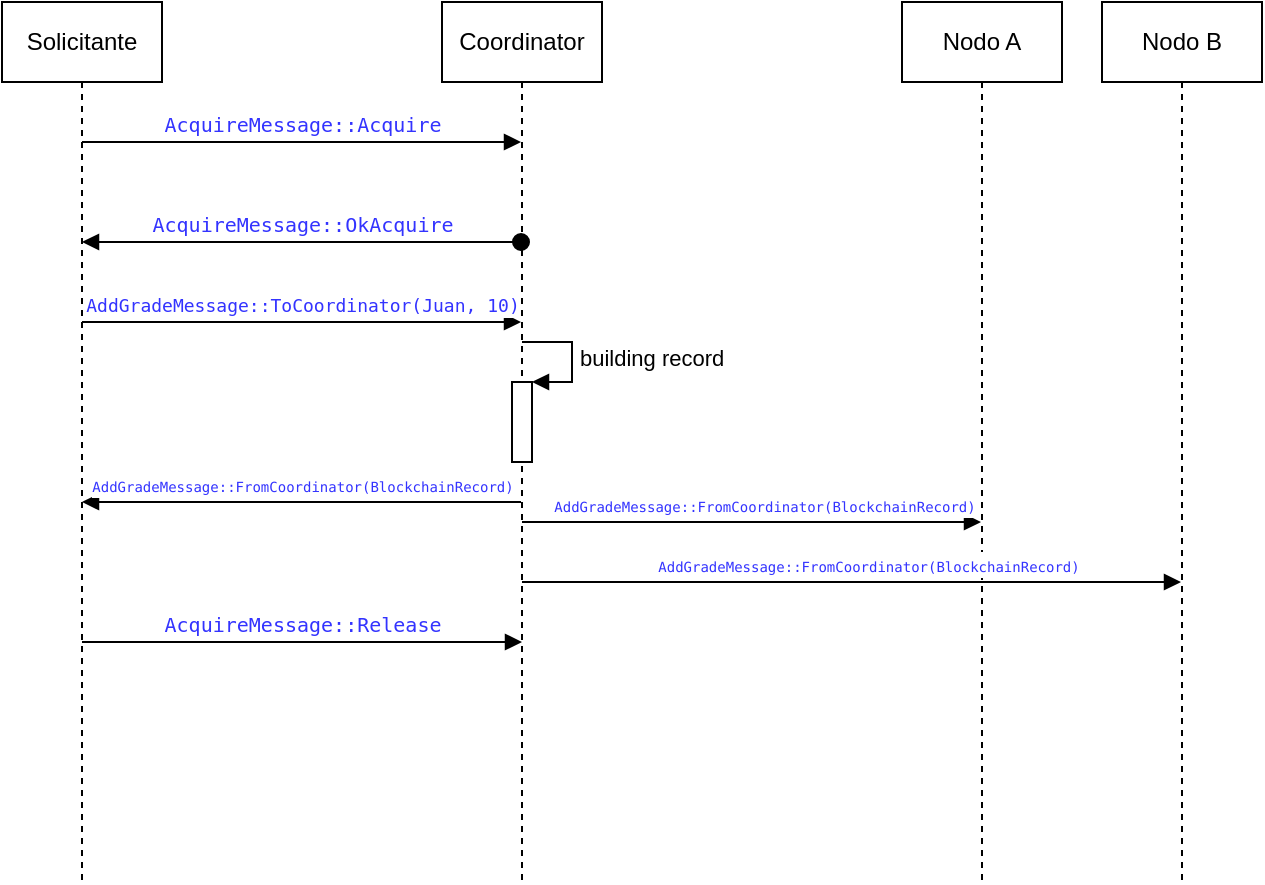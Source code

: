 <mxfile>
    <diagram id="MfZcZ-aokhecKIUyL5vM" name="Page-1">
        <mxGraphModel dx="1169" dy="712" grid="1" gridSize="10" guides="1" tooltips="1" connect="1" arrows="1" fold="1" page="1" pageScale="1" pageWidth="850" pageHeight="1100" math="0" shadow="0">
            <root>
                <mxCell id="0"/>
                <mxCell id="1" parent="0"/>
                <mxCell id="2" value="Solicitante" style="shape=umlLifeline;perimeter=lifelinePerimeter;whiteSpace=wrap;html=1;container=1;collapsible=0;recursiveResize=0;outlineConnect=0;" vertex="1" parent="1">
                    <mxGeometry x="40" y="40" width="80" height="440" as="geometry"/>
                </mxCell>
                <mxCell id="17" value="&lt;span style=&quot;font-family: &amp;#34;droid sans mono&amp;#34; , monospace , monospace , &amp;#34;droid sans fallback&amp;#34; ; text-align: left&quot;&gt;&lt;font style=&quot;font-size: 10px&quot; color=&quot;#3333ff&quot;&gt;AcquireMessage::Release&lt;/font&gt;&lt;/span&gt;" style="html=1;verticalAlign=bottom;endArrow=block;" edge="1" parent="2">
                    <mxGeometry width="80" relative="1" as="geometry">
                        <mxPoint x="40" y="320" as="sourcePoint"/>
                        <mxPoint x="260" y="320" as="targetPoint"/>
                    </mxGeometry>
                </mxCell>
                <mxCell id="4" value="Coordinator" style="shape=umlLifeline;perimeter=lifelinePerimeter;whiteSpace=wrap;html=1;container=1;collapsible=0;recursiveResize=0;outlineConnect=0;" vertex="1" parent="1">
                    <mxGeometry x="260" y="40" width="80" height="440" as="geometry"/>
                </mxCell>
                <mxCell id="11" value="" style="html=1;points=[];perimeter=orthogonalPerimeter;" vertex="1" parent="4">
                    <mxGeometry x="35" y="190" width="10" height="40" as="geometry"/>
                </mxCell>
                <mxCell id="12" value="building record" style="edgeStyle=orthogonalEdgeStyle;html=1;align=left;spacingLeft=2;endArrow=block;rounded=0;entryX=1;entryY=0;" edge="1" target="11" parent="4">
                    <mxGeometry relative="1" as="geometry">
                        <mxPoint x="40" y="170" as="sourcePoint"/>
                        <Array as="points">
                            <mxPoint x="65" y="170"/>
                        </Array>
                    </mxGeometry>
                </mxCell>
                <mxCell id="5" value="Nodo A" style="shape=umlLifeline;perimeter=lifelinePerimeter;whiteSpace=wrap;html=1;container=1;collapsible=0;recursiveResize=0;outlineConnect=0;" vertex="1" parent="1">
                    <mxGeometry x="490" y="40" width="80" height="440" as="geometry"/>
                </mxCell>
                <mxCell id="6" value="Nodo B" style="shape=umlLifeline;perimeter=lifelinePerimeter;whiteSpace=wrap;html=1;container=1;collapsible=0;recursiveResize=0;outlineConnect=0;" vertex="1" parent="1">
                    <mxGeometry x="590" y="40" width="80" height="440" as="geometry"/>
                </mxCell>
                <mxCell id="8" value="&lt;span style=&quot;font-family: &amp;#34;droid sans mono&amp;#34; , monospace , monospace , &amp;#34;droid sans fallback&amp;#34; ; text-align: left&quot;&gt;&lt;font style=&quot;font-size: 10px&quot; color=&quot;#3333ff&quot;&gt;AcquireMessage::OkAcquire&lt;/font&gt;&lt;/span&gt;" style="html=1;verticalAlign=bottom;startArrow=oval;startFill=1;endArrow=block;startSize=8;" edge="1" parent="1" source="4" target="2">
                    <mxGeometry width="60" relative="1" as="geometry">
                        <mxPoint x="200" y="190" as="sourcePoint"/>
                        <mxPoint x="260" y="190" as="targetPoint"/>
                        <Array as="points">
                            <mxPoint x="280" y="160"/>
                            <mxPoint x="240" y="160"/>
                        </Array>
                    </mxGeometry>
                </mxCell>
                <mxCell id="9" value="&lt;span style=&quot;font-family: &amp;#34;droid sans mono&amp;#34; , monospace , monospace , &amp;#34;droid sans fallback&amp;#34; ; text-align: left&quot;&gt;&lt;font style=&quot;font-size: 10px&quot; color=&quot;#3333ff&quot;&gt;AcquireMessage::Acquire&lt;/font&gt;&lt;/span&gt;" style="html=1;verticalAlign=bottom;endArrow=block;" edge="1" parent="1" target="4">
                    <mxGeometry width="80" relative="1" as="geometry">
                        <mxPoint x="80" y="110" as="sourcePoint"/>
                        <mxPoint x="160" y="110" as="targetPoint"/>
                    </mxGeometry>
                </mxCell>
                <mxCell id="10" value="&lt;span style=&quot;font-family: &amp;#34;droid sans mono&amp;#34; , monospace , monospace , &amp;#34;droid sans fallback&amp;#34; ; text-align: left&quot;&gt;&lt;font style=&quot;font-size: 9px&quot; color=&quot;#3333ff&quot;&gt;AddGradeMessage::ToCoordinator(Juan, 10)&lt;/font&gt;&lt;/span&gt;" style="html=1;verticalAlign=bottom;endArrow=block;" edge="1" parent="1" target="4">
                    <mxGeometry width="80" relative="1" as="geometry">
                        <mxPoint x="80" y="200" as="sourcePoint"/>
                        <mxPoint x="290" y="200" as="targetPoint"/>
                    </mxGeometry>
                </mxCell>
                <mxCell id="14" value="&lt;span style=&quot;font-family: &amp;#34;droid sans mono&amp;#34; , monospace , monospace , &amp;#34;droid sans fallback&amp;#34; ; text-align: left&quot;&gt;&lt;font style=&quot;font-size: 7px&quot; color=&quot;#3333ff&quot;&gt;AddGradeMessage::FromCoordinator(BlockchainRecord)&lt;/font&gt;&lt;/span&gt;" style="html=1;verticalAlign=bottom;endArrow=block;" edge="1" parent="1" source="4" target="2">
                    <mxGeometry x="-0.004" width="80" relative="1" as="geometry">
                        <mxPoint x="290" y="300" as="sourcePoint"/>
                        <mxPoint x="240" y="300" as="targetPoint"/>
                        <Array as="points">
                            <mxPoint x="280" y="290"/>
                            <mxPoint x="230" y="290"/>
                        </Array>
                        <mxPoint as="offset"/>
                    </mxGeometry>
                </mxCell>
                <mxCell id="15" value="&lt;span style=&quot;font-family: &amp;#34;droid sans mono&amp;#34; , monospace , monospace , &amp;#34;droid sans fallback&amp;#34; ; text-align: left&quot;&gt;&lt;font style=&quot;font-size: 7px&quot; color=&quot;#3333ff&quot;&gt;AddGradeMessage::FromCoordinator(BlockchainRecord)&lt;/font&gt;&lt;/span&gt;" style="html=1;verticalAlign=bottom;endArrow=block;" edge="1" parent="1" source="4" target="5">
                    <mxGeometry x="0.052" width="80" relative="1" as="geometry">
                        <mxPoint x="534.83" y="310" as="sourcePoint"/>
                        <mxPoint x="314.997" y="310" as="targetPoint"/>
                        <Array as="points">
                            <mxPoint x="430" y="300"/>
                        </Array>
                        <mxPoint as="offset"/>
                    </mxGeometry>
                </mxCell>
                <mxCell id="16" value="&lt;span style=&quot;font-family: &amp;#34;droid sans mono&amp;#34; , monospace , monospace , &amp;#34;droid sans fallback&amp;#34; ; text-align: left&quot;&gt;&lt;font style=&quot;font-size: 7px&quot; color=&quot;#3333ff&quot;&gt;AddGradeMessage::FromCoordinator(BlockchainRecord)&lt;/font&gt;&lt;/span&gt;" style="html=1;verticalAlign=bottom;endArrow=block;" edge="1" parent="1" target="6">
                    <mxGeometry x="0.052" width="80" relative="1" as="geometry">
                        <mxPoint x="299.997" y="330" as="sourcePoint"/>
                        <mxPoint x="529.83" y="330" as="targetPoint"/>
                        <Array as="points">
                            <mxPoint x="430.33" y="330"/>
                        </Array>
                        <mxPoint as="offset"/>
                    </mxGeometry>
                </mxCell>
            </root>
        </mxGraphModel>
    </diagram>
</mxfile>